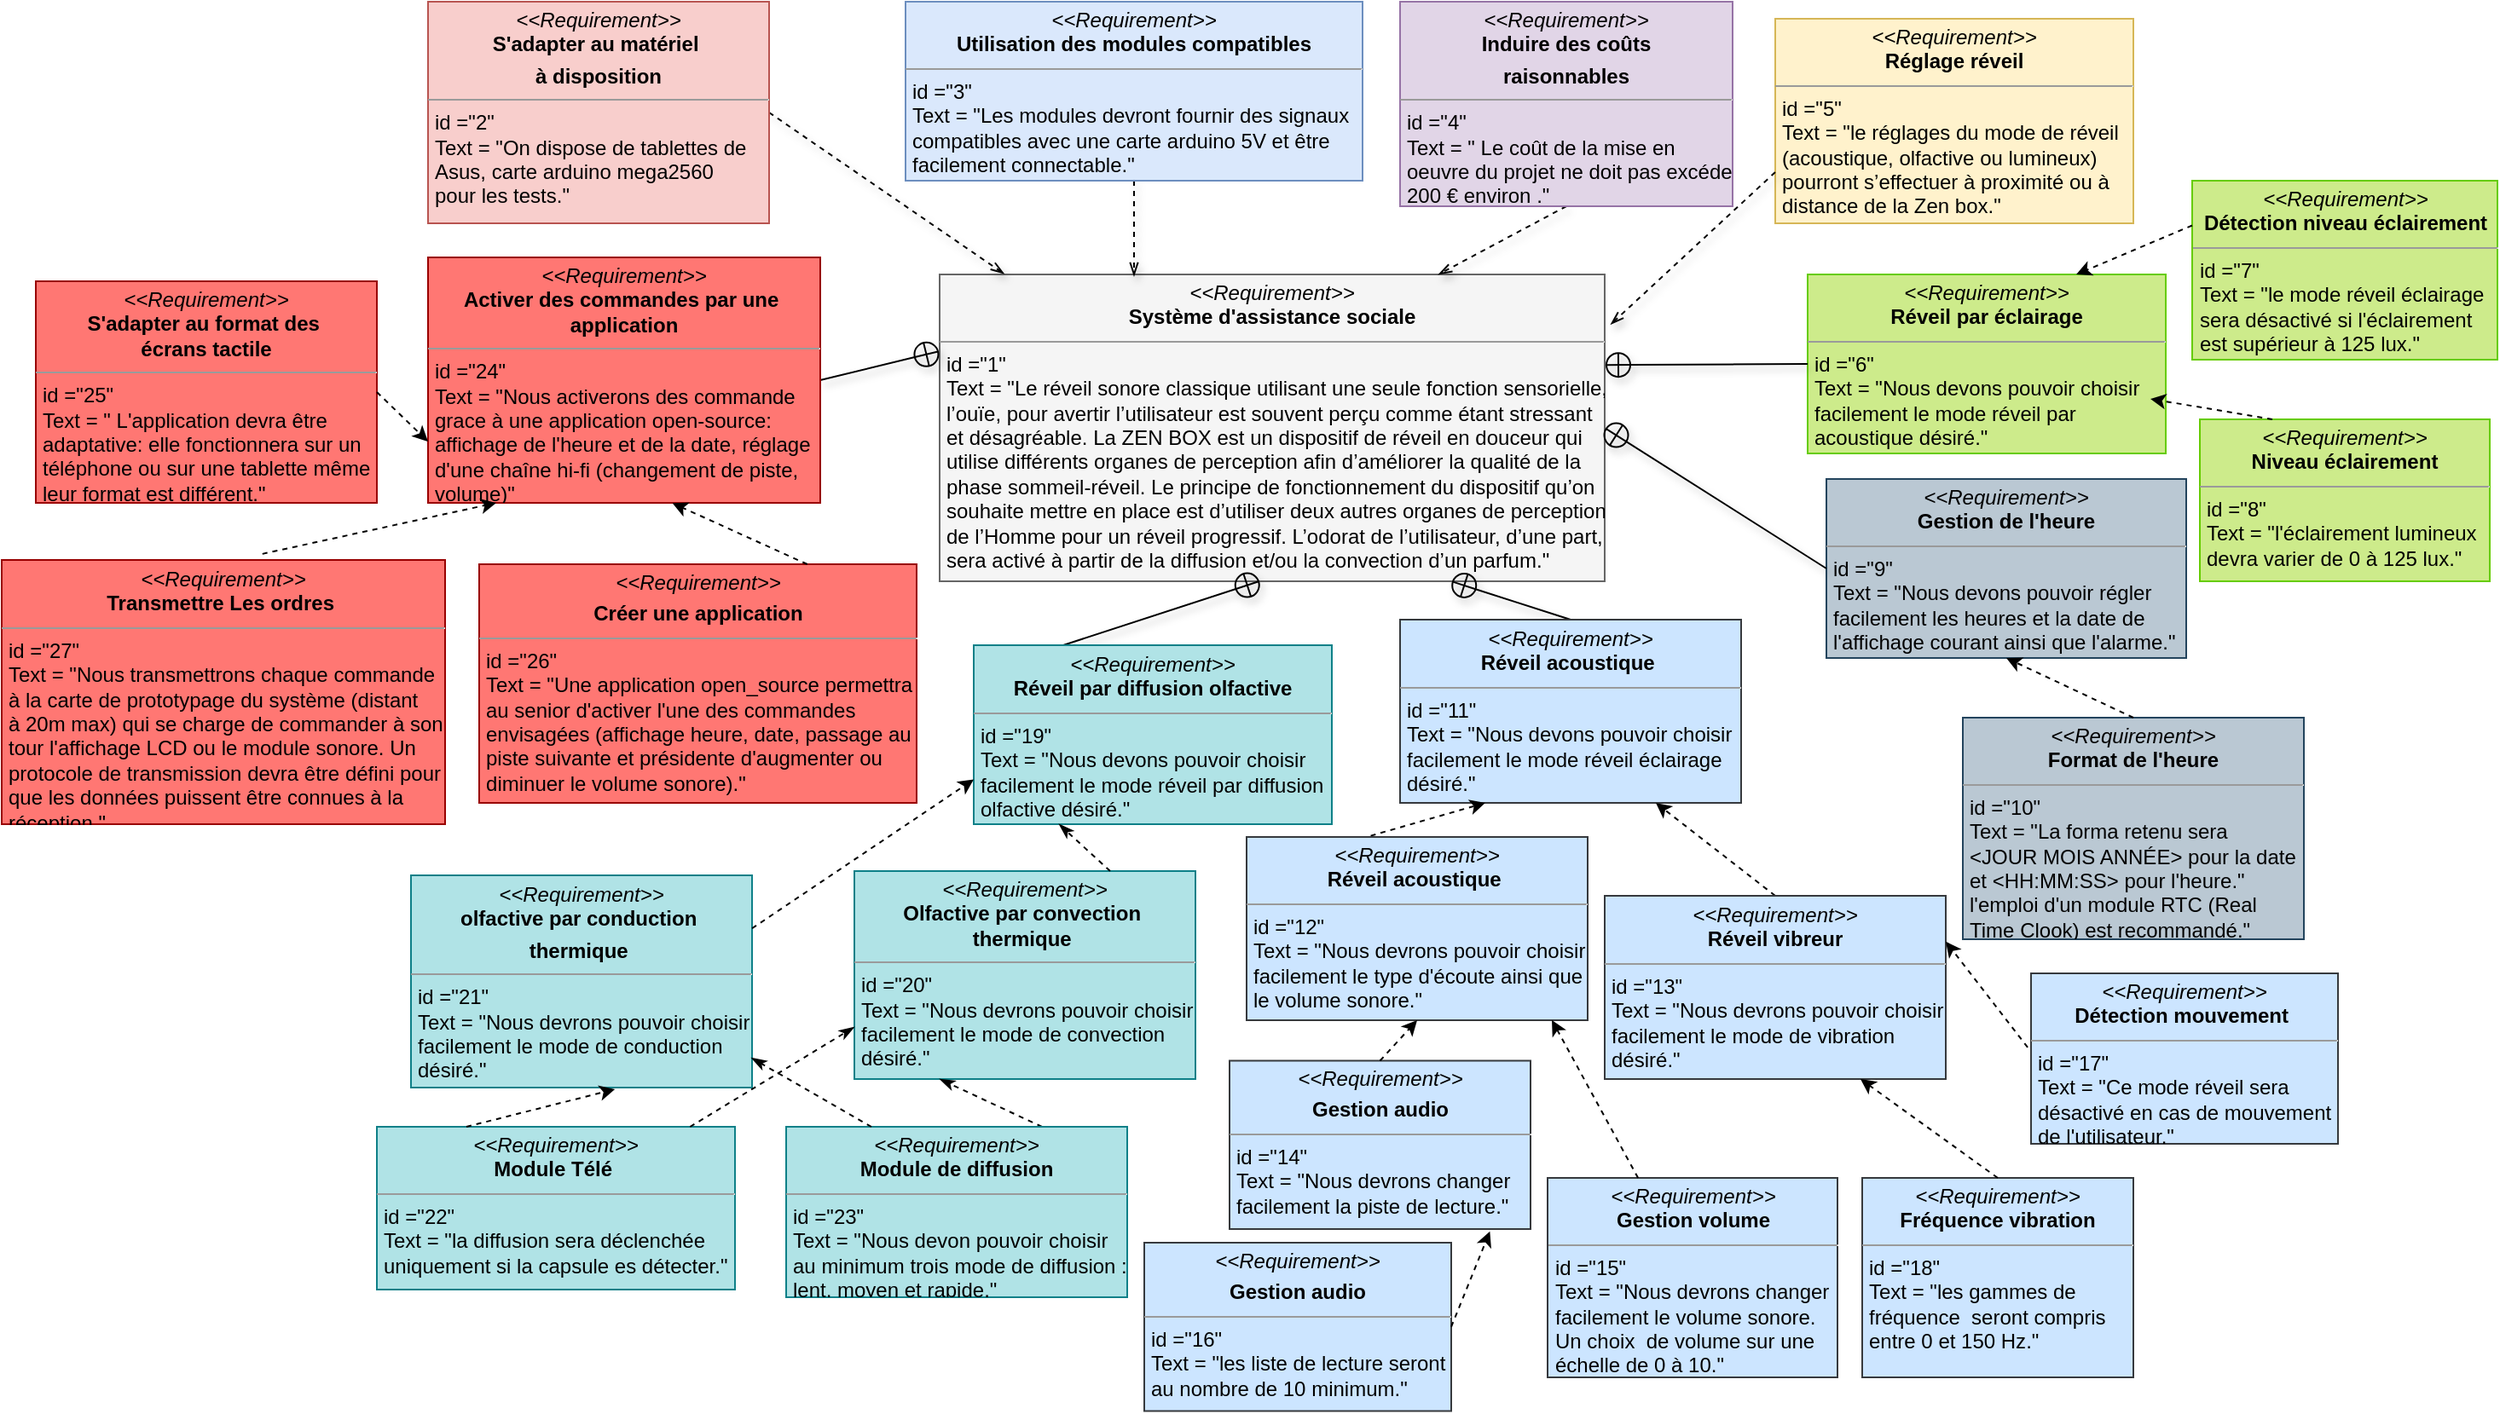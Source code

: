 <mxfile version="12.5.8" type="github">
  <diagram id="AsDnkTUj2KpRAtkIhOe_" name="Page-1">
    <mxGraphModel dx="2207" dy="548" grid="1" gridSize="10" guides="1" tooltips="1" connect="1" arrows="1" fold="1" page="1" pageScale="1" pageWidth="1169" pageHeight="827" math="0" shadow="0">
      <root>
        <mxCell id="0"/>
        <mxCell id="1" parent="0"/>
        <mxCell id="Z3XzsynzwGdf3vpvGVct-1" value="&lt;p style=&quot;margin: 4px 0px 0px ; text-align: center&quot;&gt;&lt;i&gt;&amp;lt;&amp;lt;Requirement&amp;gt;&amp;gt;&lt;/i&gt;&lt;br&gt;&lt;b&gt;Système d&#39;assistance sociale&lt;/b&gt;&lt;/p&gt;&lt;hr size=&quot;1&quot;&gt;&lt;p style=&quot;margin: 0px ; margin-left: 4px&quot;&gt;id =&quot;1&quot;&lt;/p&gt;&lt;p style=&quot;text-align: justify ; margin: 0px 0px 0px 4px&quot;&gt;&lt;font style=&quot;font-size: 12px&quot;&gt;Text = &quot;&lt;span style=&quot;text-align: left&quot;&gt;Le réveil sonore classique utilisant une seule fonction sensorielle,&lt;/span&gt;&lt;/font&gt;&lt;/p&gt;&lt;p style=&quot;text-align: justify ; margin: 0px 0px 0px 4px&quot;&gt;&lt;font style=&quot;font-size: 12px&quot;&gt;&lt;span style=&quot;text-align: left&quot;&gt;l’ouïe, pour avertir l’utilisateur est souvent perçu comme étant stressant&amp;nbsp;&lt;/span&gt;&lt;/font&gt;&lt;/p&gt;&lt;p style=&quot;text-align: justify ; margin: 0px 0px 0px 4px&quot;&gt;&lt;font style=&quot;font-size: 12px&quot;&gt;&lt;span style=&quot;text-align: left&quot;&gt;et désagréable. La ZEN BOX est un dispositif de réveil en douceur qui&amp;nbsp;&lt;/span&gt;&lt;/font&gt;&lt;/p&gt;&lt;p style=&quot;text-align: justify ; margin: 0px 0px 0px 4px&quot;&gt;&lt;font style=&quot;font-size: 12px&quot;&gt;&lt;span style=&quot;text-align: left&quot;&gt;utilise différents organes de perception afin d’améliorer la qualité de la&amp;nbsp;&lt;/span&gt;&lt;/font&gt;&lt;/p&gt;&lt;p style=&quot;text-align: justify ; margin: 0px 0px 0px 4px&quot;&gt;&lt;font style=&quot;font-size: 12px&quot;&gt;&lt;span style=&quot;text-align: left&quot;&gt;phase sommeil-réveil. Le principe de fonctionnement du dispositif qu’on&amp;nbsp;&lt;/span&gt;&lt;/font&gt;&lt;/p&gt;&lt;p style=&quot;text-align: justify ; margin: 0px 0px 0px 4px&quot;&gt;&lt;font style=&quot;font-size: 12px&quot;&gt;&lt;span style=&quot;text-align: left&quot;&gt;souhaite mettre en place est d’utiliser deux autres organes de perception&lt;br&gt;de l’Homme pour un réveil progressif. L’odorat de l’utilisateur, d’une part,&amp;nbsp;&lt;/span&gt;&lt;/font&gt;&lt;/p&gt;&lt;p style=&quot;text-align: justify ; margin: 0px 0px 0px 4px&quot;&gt;&lt;font style=&quot;font-size: 12px&quot;&gt;&lt;span style=&quot;text-align: left&quot;&gt;sera activé à partir de la diffusion et/ou la convection d’un parfum.&quot;&lt;/span&gt;&lt;/font&gt;&lt;/p&gt;" style="verticalAlign=top;align=left;overflow=fill;fontSize=12;fontFamily=Helvetica;html=1;fillColor=#f5f5f5;strokeColor=#666666;" vertex="1" parent="1">
          <mxGeometry x="450" y="160" width="390" height="180" as="geometry"/>
        </mxCell>
        <mxCell id="Z3XzsynzwGdf3vpvGVct-2" style="rounded=0;html=1;exitX=1;exitY=0.5;entryX=0.097;entryY=-0.002;jettySize=auto;orthogonalLoop=1;shadow=1;dashed=1;endArrow=openThin;endFill=0;entryDx=0;entryDy=0;entryPerimeter=0;" edge="1" parent="1" source="Z3XzsynzwGdf3vpvGVct-3" target="Z3XzsynzwGdf3vpvGVct-1">
          <mxGeometry relative="1" as="geometry"/>
        </mxCell>
        <mxCell id="Z3XzsynzwGdf3vpvGVct-3" value="&lt;p style=&quot;margin: 0px ; margin-top: 4px ; text-align: center&quot;&gt;&lt;i&gt;&amp;lt;&amp;lt;Requirement&amp;gt;&amp;gt;&lt;/i&gt;&lt;br&gt;&lt;b&gt;S&#39;adapter au matériel&amp;nbsp;&lt;/b&gt;&lt;/p&gt;&lt;p style=&quot;margin: 0px ; margin-top: 4px ; text-align: center&quot;&gt;&lt;b&gt;à disposition&lt;/b&gt;&lt;/p&gt;&lt;hr size=&quot;1&quot;&gt;&lt;p style=&quot;margin: 0px ; margin-left: 4px&quot;&gt;id =&quot;2&quot;&lt;/p&gt;&lt;p style=&quot;margin: 0px ; margin-left: 4px&quot;&gt;Text = &quot;On dispose de tablettes de&amp;nbsp;&lt;/p&gt;&lt;p style=&quot;margin: 0px ; margin-left: 4px&quot;&gt;Asus, carte&amp;nbsp;&lt;span&gt;arduino mega2560&lt;/span&gt;&lt;/p&gt;&lt;p style=&quot;margin: 0px ; margin-left: 4px&quot;&gt;&lt;span&gt;pour les&amp;nbsp;&lt;/span&gt;&lt;span&gt;tests.&quot;&lt;/span&gt;&lt;/p&gt;" style="verticalAlign=top;align=left;overflow=fill;fontSize=12;fontFamily=Helvetica;html=1;fillColor=#f8cecc;strokeColor=#b85450;" vertex="1" parent="1">
          <mxGeometry x="150" width="200" height="130" as="geometry"/>
        </mxCell>
        <mxCell id="Z3XzsynzwGdf3vpvGVct-4" style="rounded=0;html=1;entryX=0.75;entryY=0;shadow=1;dashed=1;endArrow=openThin;endFill=0;jettySize=auto;orthogonalLoop=1;exitX=0.5;exitY=1;exitDx=0;exitDy=0;entryDx=0;entryDy=0;" edge="1" parent="1" source="Z3XzsynzwGdf3vpvGVct-5" target="Z3XzsynzwGdf3vpvGVct-1">
          <mxGeometry relative="1" as="geometry">
            <mxPoint x="870" y="164" as="sourcePoint"/>
          </mxGeometry>
        </mxCell>
        <mxCell id="Z3XzsynzwGdf3vpvGVct-5" value="&lt;p style=&quot;margin: 0px ; margin-top: 4px ; text-align: center&quot;&gt;&lt;i&gt;&amp;lt;&amp;lt;Requirement&amp;gt;&amp;gt;&lt;/i&gt;&lt;br&gt;&lt;b&gt;Induire des coûts&lt;/b&gt;&lt;/p&gt;&lt;p style=&quot;margin: 0px ; margin-top: 4px ; text-align: center&quot;&gt;&lt;b&gt;raisonnables&lt;/b&gt;&lt;/p&gt;&lt;hr size=&quot;1&quot;&gt;&lt;p style=&quot;margin: 0px ; margin-left: 4px&quot;&gt;id =&quot;4&quot;&lt;/p&gt;&lt;p style=&quot;margin: 0px ; margin-left: 4px&quot;&gt;Text = &quot; Le coût de la mise en&amp;nbsp;&lt;/p&gt;&lt;p style=&quot;margin: 0px ; margin-left: 4px&quot;&gt;&lt;span&gt;oeuvre&amp;nbsp;&lt;/span&gt;&lt;span&gt;du projet ne doit pas&amp;nbsp;&lt;/span&gt;&lt;span&gt;excéder&amp;nbsp;&lt;/span&gt;&lt;/p&gt;&lt;p style=&quot;margin: 0px ; margin-left: 4px&quot;&gt;&lt;span&gt;200 €&amp;nbsp;&lt;/span&gt;&lt;span&gt;environ .&lt;/span&gt;&lt;span&gt;&quot;&lt;/span&gt;&lt;/p&gt;" style="verticalAlign=top;align=left;overflow=fill;fontSize=12;fontFamily=Helvetica;html=1;fillColor=#e1d5e7;strokeColor=#9673a6;" vertex="1" parent="1">
          <mxGeometry x="720" width="195" height="120" as="geometry"/>
        </mxCell>
        <mxCell id="Z3XzsynzwGdf3vpvGVct-6" style="rounded=0;html=1;exitX=0.25;exitY=0;entryX=0.482;entryY=0.999;shadow=1;endArrow=circlePlus;endFill=0;jettySize=auto;orthogonalLoop=1;entryPerimeter=0;entryDx=0;entryDy=0;exitDx=0;exitDy=0;" edge="1" parent="1" source="Z3XzsynzwGdf3vpvGVct-7" target="Z3XzsynzwGdf3vpvGVct-1">
          <mxGeometry relative="1" as="geometry">
            <mxPoint x="482" y="257" as="targetPoint"/>
            <mxPoint x="340" y="257" as="sourcePoint"/>
          </mxGeometry>
        </mxCell>
        <mxCell id="Z3XzsynzwGdf3vpvGVct-7" value="&lt;p style=&quot;margin: 0px ; margin-top: 4px ; text-align: center&quot;&gt;&lt;i&gt;&amp;lt;&amp;lt;Requirement&amp;gt;&amp;gt;&lt;/i&gt;&lt;br&gt;&lt;b&gt;Réveil par diffusion olfactive&lt;/b&gt;&lt;/p&gt;&lt;hr size=&quot;1&quot;&gt;&lt;p style=&quot;margin: 0px ; margin-left: 4px&quot;&gt;id =&quot;19&quot;&lt;/p&gt;&lt;p style=&quot;margin: 0px ; margin-left: 4px&quot;&gt;Text = &quot;Nous devons pouvoir choisir&amp;nbsp;&lt;/p&gt;&lt;p style=&quot;margin: 0px ; margin-left: 4px&quot;&gt;facilement le mode réveil par diffusion&amp;nbsp;&lt;/p&gt;&lt;p style=&quot;margin: 0px ; margin-left: 4px&quot;&gt;olfactive désiré.&quot;&lt;/p&gt;" style="verticalAlign=top;align=left;overflow=fill;fontSize=12;fontFamily=Helvetica;html=1;fillColor=#b0e3e6;strokeColor=#0e8088;" vertex="1" parent="1">
          <mxGeometry x="470" y="377.5" width="210" height="105" as="geometry"/>
        </mxCell>
        <mxCell id="Z3XzsynzwGdf3vpvGVct-9" value="&lt;p style=&quot;margin: 0px ; margin-top: 4px ; text-align: center&quot;&gt;&lt;i&gt;&amp;lt;&amp;lt;Requirement&amp;gt;&amp;gt;&lt;/i&gt;&lt;br&gt;&lt;/p&gt;&lt;b&gt;&lt;div style=&quot;text-align: center&quot;&gt;&lt;b&gt;Olfactive par convection&amp;nbsp;&lt;/b&gt;&lt;/div&gt;&lt;div style=&quot;text-align: center&quot;&gt;&lt;b&gt;thermique&amp;nbsp;&lt;/b&gt;&lt;/div&gt;&lt;/b&gt;&lt;hr size=&quot;1&quot; style=&quot;text-align: center&quot;&gt;&lt;p style=&quot;margin: 0px 0px 0px 4px&quot;&gt;id =&quot;20&quot;&lt;/p&gt;&lt;p style=&quot;margin: 0px 0px 0px 4px&quot;&gt;Text =&amp;nbsp;&quot;Nous devrons pouvoir choisir&amp;nbsp;&lt;/p&gt;&lt;p style=&quot;margin: 0px 0px 0px 4px&quot;&gt;facilement le mode de convection&lt;/p&gt;&lt;p style=&quot;margin: 0px 0px 0px 4px&quot;&gt;désiré.&quot;&lt;/p&gt;" style="verticalAlign=top;align=left;overflow=fill;fontSize=12;fontFamily=Helvetica;html=1;fillColor=#b0e3e6;strokeColor=#0e8088;" vertex="1" parent="1">
          <mxGeometry x="400" y="510" width="200" height="122" as="geometry"/>
        </mxCell>
        <mxCell id="Z3XzsynzwGdf3vpvGVct-10" style="edgeStyle=elbowEdgeStyle;rounded=0;html=1;shadow=1;dashed=1;endArrow=openThin;endFill=0;jettySize=auto;orthogonalLoop=1;exitX=0.5;exitY=1;exitDx=0;exitDy=0;" edge="1" parent="1" source="Z3XzsynzwGdf3vpvGVct-11">
          <mxGeometry relative="1" as="geometry">
            <mxPoint x="630" y="111" as="sourcePoint"/>
            <mxPoint x="564" y="161" as="targetPoint"/>
            <Array as="points">
              <mxPoint x="564" y="130"/>
              <mxPoint x="760" y="121"/>
            </Array>
          </mxGeometry>
        </mxCell>
        <mxCell id="Z3XzsynzwGdf3vpvGVct-11" value="&lt;p style=&quot;margin: 0px ; margin-top: 4px ; text-align: center&quot;&gt;&lt;i&gt;&amp;lt;&amp;lt;Requirement&amp;gt;&amp;gt;&lt;/i&gt;&lt;br&gt;&lt;b&gt;Utilisation des modules&amp;nbsp;&lt;/b&gt;&lt;b&gt;compatibles&lt;/b&gt;&lt;/p&gt;&lt;hr size=&quot;1&quot;&gt;&lt;p style=&quot;margin: 0px ; margin-left: 4px&quot;&gt;id =&quot;3&quot;&lt;/p&gt;&lt;p style=&quot;margin: 0px ; margin-left: 4px&quot;&gt;Text = &quot;Les modules devront&amp;nbsp;&lt;span&gt;fournir des signaux&lt;/span&gt;&lt;/p&gt;&lt;p style=&quot;margin: 0px ; margin-left: 4px&quot;&gt;&lt;span&gt;compatibles&amp;nbsp;&lt;/span&gt;&lt;span&gt;avec une carte arduino 5V et&amp;nbsp;&lt;/span&gt;&lt;span&gt;être&amp;nbsp;&lt;/span&gt;&lt;/p&gt;&lt;p style=&quot;margin: 0px ; margin-left: 4px&quot;&gt;&lt;span&gt;facilement connectable.&lt;/span&gt;&lt;span&gt;&quot;&lt;/span&gt;&lt;/p&gt;" style="verticalAlign=top;align=left;overflow=fill;fontSize=12;fontFamily=Helvetica;html=1;fillColor=#dae8fc;strokeColor=#6c8ebf;" vertex="1" parent="1">
          <mxGeometry x="430" width="268" height="105" as="geometry"/>
        </mxCell>
        <mxCell id="Z3XzsynzwGdf3vpvGVct-12" style="edgeStyle=none;rounded=0;html=1;exitX=1;exitY=0.5;entryX=0;entryY=0.25;shadow=1;endArrow=circlePlus;endFill=0;jettySize=auto;orthogonalLoop=1;exitDx=0;exitDy=0;entryDx=0;entryDy=0;" edge="1" parent="1" source="Z3XzsynzwGdf3vpvGVct-17" target="Z3XzsynzwGdf3vpvGVct-1">
          <mxGeometry relative="1" as="geometry">
            <mxPoint x="640" y="420" as="sourcePoint"/>
          </mxGeometry>
        </mxCell>
        <mxCell id="Z3XzsynzwGdf3vpvGVct-13" style="edgeStyle=none;rounded=0;html=1;exitX=0.5;exitY=0;shadow=1;endArrow=circlePlus;endFill=0;jettySize=auto;orthogonalLoop=1;exitDx=0;exitDy=0;entryX=1;entryY=0.5;entryDx=0;entryDy=0;" edge="1" parent="1" source="Z3XzsynzwGdf3vpvGVct-21">
          <mxGeometry relative="1" as="geometry">
            <Array as="points"/>
            <mxPoint x="845" y="490" as="sourcePoint"/>
            <mxPoint x="750" y="340" as="targetPoint"/>
          </mxGeometry>
        </mxCell>
        <mxCell id="Z3XzsynzwGdf3vpvGVct-14" style="edgeStyle=none;rounded=0;html=1;exitX=0.25;exitY=1;shadow=1;dashed=1;endArrow=blockThin;endFill=1;jettySize=auto;orthogonalLoop=1;" edge="1" parent="1" source="Z3XzsynzwGdf3vpvGVct-5" target="Z3XzsynzwGdf3vpvGVct-5">
          <mxGeometry relative="1" as="geometry"/>
        </mxCell>
        <mxCell id="Z3XzsynzwGdf3vpvGVct-16" value="&lt;p style=&quot;margin: 0px ; margin-top: 4px ; text-align: center&quot;&gt;&lt;i&gt;&amp;lt;&amp;lt;Requirement&amp;gt;&amp;gt;&lt;/i&gt;&lt;/p&gt;&lt;p style=&quot;margin: 0px ; margin-top: 4px ; text-align: center&quot;&gt;&lt;b&gt;Créer une application&lt;/b&gt;&lt;/p&gt;&lt;hr size=&quot;1&quot;&gt;&lt;p style=&quot;margin: 0px ; margin-left: 4px&quot;&gt;id =&quot;26&quot;&lt;/p&gt;&lt;p style=&quot;margin: 0px ; margin-left: 4px&quot;&gt;Text = &quot;&lt;span&gt;Une application open_source&amp;nbsp;&lt;/span&gt;&lt;span&gt;permettra&amp;nbsp;&lt;/span&gt;&lt;/p&gt;&lt;p style=&quot;margin: 0px ; margin-left: 4px&quot;&gt;&lt;span&gt;au senior&amp;nbsp;d&#39;activer l&#39;une des&amp;nbsp;&lt;/span&gt;&lt;span&gt;commandes&lt;/span&gt;&lt;/p&gt;&lt;p style=&quot;margin: 0px ; margin-left: 4px&quot;&gt;&lt;span&gt;envisagées&amp;nbsp;&lt;/span&gt;&lt;span&gt;(affichage heure, date, passage au&amp;nbsp;&lt;/span&gt;&lt;/p&gt;&lt;p style=&quot;margin: 0px ; margin-left: 4px&quot;&gt;&lt;span&gt;piste suivante et présidente&amp;nbsp;d&#39;au&lt;/span&gt;&lt;span&gt;gmenter&amp;nbsp;&lt;/span&gt;&lt;span&gt;ou&amp;nbsp;&lt;/span&gt;&lt;/p&gt;&lt;p style=&quot;margin: 0px ; margin-left: 4px&quot;&gt;&lt;span&gt;d&lt;/span&gt;&lt;span&gt;iminuer&amp;nbsp;&lt;/span&gt;&lt;span&gt;le volume sonore).&quot;&lt;/span&gt;&lt;/p&gt;" style="verticalAlign=top;align=left;overflow=fill;fontSize=12;fontFamily=Helvetica;html=1;fillColor=#FF7773;strokeColor=#990000;" vertex="1" parent="1">
          <mxGeometry x="180" y="330" width="256.5" height="140" as="geometry"/>
        </mxCell>
        <mxCell id="Z3XzsynzwGdf3vpvGVct-17" value="&lt;p style=&quot;margin: 0px ; margin-top: 4px ; text-align: center&quot;&gt;&lt;i&gt;&amp;lt;&amp;lt;Requirement&amp;gt;&amp;gt;&lt;/i&gt;&lt;br&gt;&lt;/p&gt;&lt;b&gt;&lt;div style=&quot;text-align: center&quot;&gt;&lt;b&gt;Activer des commandes par une&amp;nbsp;&lt;/b&gt;&lt;/div&gt;&lt;div style=&quot;text-align: center&quot;&gt;&lt;b&gt;application&lt;/b&gt;&lt;/div&gt;&lt;/b&gt;&lt;hr size=&quot;1&quot; style=&quot;text-align: center&quot;&gt;&lt;p style=&quot;margin: 0px ; margin-left: 4px&quot;&gt;id =&quot;24&quot;&lt;/p&gt;&lt;p style=&quot;margin: 0px ; margin-left: 4px&quot;&gt;&lt;span&gt;Text = &quot;Nous activerons des commande&lt;/span&gt;&lt;/p&gt;&lt;p style=&quot;margin: 0px ; margin-left: 4px&quot;&gt;&lt;span&gt;grace à une application open-source:&lt;/span&gt;&lt;/p&gt;&lt;p style=&quot;margin: 0px ; margin-left: 4px&quot;&gt;&lt;span&gt;affichage de l&#39;heure et de la date, réglage&lt;/span&gt;&lt;/p&gt;&lt;p style=&quot;margin: 0px ; margin-left: 4px&quot;&gt;&lt;span&gt;d&#39;une chaîne&amp;nbsp;hi-fi (changement de piste,&amp;nbsp;&lt;/span&gt;&lt;/p&gt;&lt;p style=&quot;margin: 0px ; margin-left: 4px&quot;&gt;&lt;span&gt;volume)&quot;&lt;/span&gt;&lt;/p&gt;" style="verticalAlign=top;align=left;overflow=fill;fontSize=12;fontFamily=Helvetica;html=1;fillColor=#FF7773;strokeColor=#990000;" vertex="1" parent="1">
          <mxGeometry x="150" y="150" width="230" height="144" as="geometry"/>
        </mxCell>
        <mxCell id="Z3XzsynzwGdf3vpvGVct-18" style="edgeStyle=none;rounded=0;html=1;dashed=1;jettySize=auto;orthogonalLoop=1;exitX=0.75;exitY=0;exitDx=0;exitDy=0;entryX=0.623;entryY=1.001;entryDx=0;entryDy=0;entryPerimeter=0;" edge="1" parent="1" source="Z3XzsynzwGdf3vpvGVct-16" target="Z3XzsynzwGdf3vpvGVct-17">
          <mxGeometry relative="1" as="geometry">
            <mxPoint x="350" y="519" as="targetPoint"/>
            <Array as="points"/>
            <mxPoint x="640" y="600" as="sourcePoint"/>
          </mxGeometry>
        </mxCell>
        <mxCell id="Z3XzsynzwGdf3vpvGVct-19" value="&lt;p style=&quot;margin: 0px ; margin-top: 4px ; text-align: center&quot;&gt;&lt;i&gt;&amp;lt;&amp;lt;Requirement&amp;gt;&amp;gt;&lt;/i&gt;&lt;/p&gt;&lt;div style=&quot;text-align: center&quot;&gt;&lt;b&gt;S&#39;adapter au format des&amp;nbsp;&lt;/b&gt;&lt;/div&gt;&lt;div style=&quot;text-align: center&quot;&gt;&lt;span&gt;&lt;b&gt;écrans&amp;nbsp;&lt;/b&gt;&lt;/span&gt;&lt;b&gt;tactile&lt;/b&gt;&lt;/div&gt;&lt;hr size=&quot;1&quot;&gt;&lt;p style=&quot;margin: 0px ; margin-left: 4px&quot;&gt;id =&quot;25&quot;&lt;/p&gt;&lt;p style=&quot;margin: 0px ; margin-left: 4px&quot;&gt;Text = &quot; L&#39;application devra être&amp;nbsp;&lt;/p&gt;&lt;p style=&quot;margin: 0px ; margin-left: 4px&quot;&gt;&lt;span&gt;adaptative: elle fonctionnera sur un&lt;/span&gt;&lt;/p&gt;&lt;p style=&quot;margin: 0px ; margin-left: 4px&quot;&gt;&lt;span&gt;téléphone ou sur une tablette même&amp;nbsp;&lt;/span&gt;&lt;/p&gt;&lt;p style=&quot;margin: 0px ; margin-left: 4px&quot;&gt;&lt;span&gt;leur format est différent.&quot;&lt;/span&gt;&lt;/p&gt;" style="verticalAlign=top;align=left;overflow=fill;fontSize=12;fontFamily=Helvetica;html=1;fillColor=#FF7773;strokeColor=#990000;" vertex="1" parent="1">
          <mxGeometry x="-80" y="164" width="200" height="130" as="geometry"/>
        </mxCell>
        <mxCell id="Z3XzsynzwGdf3vpvGVct-21" value="&lt;p style=&quot;margin: 0px ; margin-top: 4px ; text-align: center&quot;&gt;&lt;i&gt;&amp;lt;&amp;lt;Requirement&amp;gt;&amp;gt;&lt;/i&gt;&lt;br&gt;&lt;b&gt;Réveil acoustique&amp;nbsp;&lt;/b&gt;&lt;/p&gt;&lt;hr size=&quot;1&quot;&gt;&lt;p style=&quot;margin: 0px ; margin-left: 4px&quot;&gt;id =&quot;11&quot;&lt;/p&gt;&lt;p style=&quot;margin: 0px ; margin-left: 4px&quot;&gt;Text = &quot;&lt;span&gt;Nous devons pouvoir choisir&amp;nbsp;&lt;/span&gt;&lt;/p&gt;&lt;p style=&quot;margin: 0px 0px 0px 4px&quot;&gt;facilement le mode réveil éclairage&amp;nbsp;&lt;/p&gt;&lt;p style=&quot;margin: 0px 0px 0px 4px&quot;&gt;&lt;span&gt;désiré.&quot;&lt;/span&gt;&lt;/p&gt;" style="verticalAlign=top;align=left;overflow=fill;fontSize=12;fontFamily=Helvetica;html=1;fillColor=#cce5ff;strokeColor=#36393d;" vertex="1" parent="1">
          <mxGeometry x="720" y="362.5" width="200" height="107.5" as="geometry"/>
        </mxCell>
        <mxCell id="Z3XzsynzwGdf3vpvGVct-22" style="edgeStyle=none;rounded=0;html=1;exitX=0.5;exitY=0;exitDx=0;exitDy=0;dashed=1;jettySize=auto;orthogonalLoop=1;entryX=0.75;entryY=1;entryDx=0;entryDy=0;" edge="1" parent="1" source="Z3XzsynzwGdf3vpvGVct-41" target="Z3XzsynzwGdf3vpvGVct-21">
          <mxGeometry relative="1" as="geometry">
            <Array as="points"/>
            <mxPoint x="859.5" y="543.38" as="sourcePoint"/>
            <mxPoint x="900" y="460" as="targetPoint"/>
          </mxGeometry>
        </mxCell>
        <mxCell id="Z3XzsynzwGdf3vpvGVct-24" style="edgeStyle=none;rounded=0;html=1;exitX=0.75;exitY=0;exitDx=0;exitDy=0;entryX=0.25;entryY=1;entryDx=0;entryDy=0;endArrow=classicThin;endFill=1;jettySize=auto;orthogonalLoop=1;dashed=1;" edge="1" parent="1" source="Z3XzsynzwGdf3vpvGVct-60" target="Z3XzsynzwGdf3vpvGVct-9">
          <mxGeometry relative="1" as="geometry">
            <mxPoint x="825" y="514" as="sourcePoint"/>
          </mxGeometry>
        </mxCell>
        <mxCell id="Z3XzsynzwGdf3vpvGVct-26" value="&lt;p style=&quot;margin: 0px ; margin-top: 4px ; text-align: center&quot;&gt;&lt;i&gt;&amp;lt;&amp;lt;Requirement&amp;gt;&amp;gt;&lt;/i&gt;&lt;br&gt;&lt;b&gt;Transmettre Les ordres&amp;nbsp;&lt;/b&gt;&lt;/p&gt;&lt;hr size=&quot;1&quot;&gt;&lt;p style=&quot;margin: 0px ; margin-left: 4px&quot;&gt;id =&quot;27&quot;&lt;/p&gt;&lt;p style=&quot;margin: 0px ; margin-left: 4px&quot;&gt;Text = &quot;Nous transmettrons chaque commande&lt;/p&gt;&lt;p style=&quot;margin: 0px ; margin-left: 4px&quot;&gt;à&amp;nbsp;&lt;span&gt;la carte&amp;nbsp;&lt;/span&gt;&lt;span&gt;de prototypage du système&amp;nbsp;(distant&amp;nbsp;&lt;/span&gt;&lt;/p&gt;&lt;p style=&quot;margin: 0px ; margin-left: 4px&quot;&gt;&lt;span&gt;à 20m max&lt;/span&gt;&lt;span&gt;) qui se&amp;nbsp;&lt;/span&gt;&lt;span&gt;charge de commander à&amp;nbsp;&lt;/span&gt;&lt;span&gt;son&lt;/span&gt;&lt;/p&gt;&lt;p style=&quot;margin: 0px ; margin-left: 4px&quot;&gt;&lt;span&gt;tour&amp;nbsp;&lt;/span&gt;&lt;span&gt;l&#39;affichage LCD ou le&amp;nbsp;&lt;/span&gt;&lt;span&gt;module sonore.&amp;nbsp;&lt;/span&gt;&lt;span&gt;Un&amp;nbsp;&lt;/span&gt;&lt;/p&gt;&lt;p style=&quot;margin: 0px ; margin-left: 4px&quot;&gt;&lt;span&gt;protocole de transmission devra être&amp;nbsp;&lt;/span&gt;&lt;span&gt;défini&amp;nbsp;&lt;/span&gt;&lt;span&gt;pour&amp;nbsp;&lt;/span&gt;&lt;/p&gt;&lt;p style=&quot;margin: 0px ; margin-left: 4px&quot;&gt;&lt;span&gt;que les données puissent être connues à la&amp;nbsp;&lt;/span&gt;&lt;/p&gt;&lt;p style=&quot;margin: 0px ; margin-left: 4px&quot;&gt;réception.&quot;&lt;/p&gt;" style="verticalAlign=top;align=left;overflow=fill;fontSize=12;fontFamily=Helvetica;html=1;fillColor=#FF7773;strokeColor=#990000;" vertex="1" parent="1">
          <mxGeometry x="-100" y="327.5" width="260" height="155" as="geometry"/>
        </mxCell>
        <mxCell id="Z3XzsynzwGdf3vpvGVct-29" value="&lt;p style=&quot;margin: 0px ; margin-top: 4px ; text-align: center&quot;&gt;&lt;i&gt;&amp;lt;&amp;lt;Requirement&amp;gt;&amp;gt;&lt;/i&gt;&lt;br&gt;&lt;b&gt;olfactive par conduction&amp;nbsp;&lt;/b&gt;&lt;/p&gt;&lt;p style=&quot;margin: 0px ; margin-top: 4px ; text-align: center&quot;&gt;&lt;b&gt;thermique&amp;nbsp;&lt;/b&gt;&lt;/p&gt;&lt;hr size=&quot;1&quot;&gt;&lt;p style=&quot;margin: 0px ; margin-left: 4px&quot;&gt;id =&quot;21&quot;&lt;/p&gt;&lt;p style=&quot;margin: 0px ; margin-left: 4px&quot;&gt;Text = &lt;span&gt;&quot;Nous devrons pouvoir choisir&amp;nbsp;&lt;/span&gt;&lt;/p&gt;&lt;p style=&quot;margin: 0px 0px 0px 4px&quot;&gt;facilement le mode de conduction&lt;/p&gt;&lt;p style=&quot;margin: 0px 0px 0px 4px&quot;&gt;désiré.&quot;&lt;/p&gt;" style="verticalAlign=top;align=left;overflow=fill;fontSize=12;fontFamily=Helvetica;html=1;fillColor=#b0e3e6;strokeColor=#0e8088;" vertex="1" parent="1">
          <mxGeometry x="140" y="512.5" width="200" height="124.5" as="geometry"/>
        </mxCell>
        <mxCell id="Z3XzsynzwGdf3vpvGVct-30" value="&lt;p style=&quot;margin: 0px ; margin-top: 4px ; text-align: center&quot;&gt;&lt;i&gt;&amp;lt;&amp;lt;Requirement&amp;gt;&amp;gt;&lt;/i&gt;&lt;br&gt;&lt;b&gt;Module Télé&amp;nbsp;&lt;/b&gt;&lt;/p&gt;&lt;hr size=&quot;1&quot;&gt;&lt;p style=&quot;margin: 0px ; margin-left: 4px&quot;&gt;id =&quot;22&quot;&lt;/p&gt;&lt;p style=&quot;margin: 0px ; margin-left: 4px&quot;&gt;Text = &quot;la diffusion sera déclenchée&amp;nbsp;&lt;/p&gt;&lt;p style=&quot;margin: 0px ; margin-left: 4px&quot;&gt;&lt;span&gt;uniquement si la capsule es détecter.&quot;&lt;/span&gt;&lt;/p&gt;" style="verticalAlign=top;align=left;overflow=fill;fontSize=12;fontFamily=Helvetica;html=1;fillColor=#b0e3e6;strokeColor=#0e8088;" vertex="1" parent="1">
          <mxGeometry x="120" y="660" width="210" height="95.5" as="geometry"/>
        </mxCell>
        <mxCell id="Z3XzsynzwGdf3vpvGVct-32" style="edgeStyle=none;rounded=0;html=1;exitX=0.335;exitY=0.009;exitDx=0;exitDy=0;dashed=1;jettySize=auto;orthogonalLoop=1;entryX=0.25;entryY=1;entryDx=0;entryDy=0;exitPerimeter=0;" edge="1" parent="1" source="Z3XzsynzwGdf3vpvGVct-39" target="Z3XzsynzwGdf3vpvGVct-21">
          <mxGeometry relative="1" as="geometry">
            <mxPoint x="929.16" y="433.21" as="sourcePoint"/>
            <mxPoint x="840" y="470" as="targetPoint"/>
          </mxGeometry>
        </mxCell>
        <mxCell id="Z3XzsynzwGdf3vpvGVct-33" style="edgeStyle=none;rounded=0;html=1;exitX=0.25;exitY=0;exitDx=0;exitDy=0;entryX=0.598;entryY=1.008;entryDx=0;entryDy=0;dashed=1;jettySize=auto;orthogonalLoop=1;entryPerimeter=0;" edge="1" parent="1" target="Z3XzsynzwGdf3vpvGVct-29" source="Z3XzsynzwGdf3vpvGVct-30">
          <mxGeometry relative="1" as="geometry">
            <mxPoint x="455" y="698.75" as="sourcePoint"/>
            <mxPoint x="470" y="646.75" as="targetPoint"/>
          </mxGeometry>
        </mxCell>
        <mxCell id="Z3XzsynzwGdf3vpvGVct-34" style="edgeStyle=none;rounded=0;html=1;exitX=1;exitY=0.25;exitDx=0;exitDy=0;entryX=0;entryY=0.75;entryDx=0;entryDy=0;dashed=1;jettySize=auto;orthogonalLoop=1;" edge="1" parent="1" target="Z3XzsynzwGdf3vpvGVct-7" source="Z3XzsynzwGdf3vpvGVct-29">
          <mxGeometry relative="1" as="geometry">
            <mxPoint x="429.16" y="516.5" as="sourcePoint"/>
            <mxPoint x="390.005" y="423.293" as="targetPoint"/>
          </mxGeometry>
        </mxCell>
        <mxCell id="Z3XzsynzwGdf3vpvGVct-35" style="edgeStyle=none;rounded=0;html=1;dashed=1;jettySize=auto;orthogonalLoop=1;entryX=0;entryY=0.75;entryDx=0;entryDy=0;" edge="1" parent="1" target="Z3XzsynzwGdf3vpvGVct-17">
          <mxGeometry relative="1" as="geometry">
            <mxPoint x="600" y="449.0" as="targetPoint"/>
            <Array as="points"/>
            <mxPoint x="120" y="229" as="sourcePoint"/>
          </mxGeometry>
        </mxCell>
        <mxCell id="Z3XzsynzwGdf3vpvGVct-36" style="edgeStyle=none;rounded=0;html=1;exitX=0.588;exitY=-0.023;exitDx=0;exitDy=0;dashed=1;jettySize=auto;orthogonalLoop=1;entryX=0.174;entryY=1;entryDx=0;entryDy=0;exitPerimeter=0;entryPerimeter=0;" edge="1" parent="1" source="Z3XzsynzwGdf3vpvGVct-26" target="Z3XzsynzwGdf3vpvGVct-17">
          <mxGeometry relative="1" as="geometry">
            <mxPoint x="660" y="550" as="targetPoint"/>
            <Array as="points"/>
            <mxPoint x="778.955" y="644.0" as="sourcePoint"/>
          </mxGeometry>
        </mxCell>
        <mxCell id="Z3XzsynzwGdf3vpvGVct-37" value="&lt;p style=&quot;margin: 0px ; margin-top: 4px ; text-align: center&quot;&gt;&lt;i&gt;&amp;lt;&amp;lt;Requirement&amp;gt;&amp;gt;&lt;/i&gt;&lt;br&gt;&lt;b&gt;Réveil&amp;nbsp;&lt;/b&gt;&lt;b&gt;par éclairage&lt;/b&gt;&lt;/p&gt;&lt;hr size=&quot;1&quot;&gt;&lt;p style=&quot;margin: 0px ; margin-left: 4px&quot;&gt;id =&quot;6&quot;&lt;/p&gt;&lt;p style=&quot;margin: 0px ; margin-left: 4px&quot;&gt;Text = &quot;Nous devons pouvoir choisir&amp;nbsp;&lt;/p&gt;&lt;p style=&quot;margin: 0px ; margin-left: 4px&quot;&gt;facilement le mode réveil par&amp;nbsp;&lt;/p&gt;&lt;p style=&quot;margin: 0px ; margin-left: 4px&quot;&gt;acoustique&amp;nbsp;&lt;span&gt;désiré.&quot;&lt;/span&gt;&lt;/p&gt;" style="verticalAlign=top;align=left;overflow=fill;fontSize=12;fontFamily=Helvetica;html=1;fillColor=#cdeb8b;strokeColor=#66CC00;" vertex="1" parent="1">
          <mxGeometry x="959" y="160" width="210" height="105" as="geometry"/>
        </mxCell>
        <mxCell id="Z3XzsynzwGdf3vpvGVct-39" value="&lt;p style=&quot;margin: 0px ; margin-top: 4px ; text-align: center&quot;&gt;&lt;i&gt;&amp;lt;&amp;lt;Requirement&amp;gt;&amp;gt;&lt;/i&gt;&lt;br&gt;&lt;b&gt;Réveil acoustique&amp;nbsp;&lt;/b&gt;&lt;/p&gt;&lt;hr size=&quot;1&quot;&gt;&lt;p style=&quot;margin: 0px ; margin-left: 4px&quot;&gt;id =&quot;12&quot;&lt;/p&gt;&lt;p style=&quot;margin: 0px ; margin-left: 4px&quot;&gt;Text = &quot;Nous devrons pouvoir choisir&amp;nbsp;&lt;/p&gt;&lt;p style=&quot;margin: 0px ; margin-left: 4px&quot;&gt;facilement le type d&#39;écoute ainsi que&amp;nbsp;&lt;/p&gt;&lt;p style=&quot;margin: 0px ; margin-left: 4px&quot;&gt;le volume sonore&lt;span&gt;.&quot;&lt;/span&gt;&lt;/p&gt;" style="verticalAlign=top;align=left;overflow=fill;fontSize=12;fontFamily=Helvetica;html=1;fillColor=#cce5ff;strokeColor=#36393d;" vertex="1" parent="1">
          <mxGeometry x="630" y="490" width="200" height="107.5" as="geometry"/>
        </mxCell>
        <mxCell id="Z3XzsynzwGdf3vpvGVct-41" value="&lt;p style=&quot;margin: 0px ; margin-top: 4px ; text-align: center&quot;&gt;&lt;i&gt;&amp;lt;&amp;lt;Requirement&amp;gt;&amp;gt;&lt;/i&gt;&lt;br&gt;&lt;b&gt;Réveil vibreur&lt;/b&gt;&lt;/p&gt;&lt;hr size=&quot;1&quot;&gt;&lt;p style=&quot;margin: 0px ; margin-left: 4px&quot;&gt;id =&quot;13&quot;&lt;/p&gt;&lt;p style=&quot;margin: 0px ; margin-left: 4px&quot;&gt;Text = &quot;Nous devrons pouvoir choisir&amp;nbsp;&lt;/p&gt;&lt;p style=&quot;margin: 0px ; margin-left: 4px&quot;&gt;facilement le mode de vibration&amp;nbsp;&lt;/p&gt;&lt;p style=&quot;margin: 0px ; margin-left: 4px&quot;&gt;désiré&lt;span&gt;.&quot;&lt;/span&gt;&lt;/p&gt;" style="verticalAlign=top;align=left;overflow=fill;fontSize=12;fontFamily=Helvetica;html=1;fillColor=#cce5ff;strokeColor=#36393d;" vertex="1" parent="1">
          <mxGeometry x="840" y="524.5" width="200" height="107.5" as="geometry"/>
        </mxCell>
        <mxCell id="Z3XzsynzwGdf3vpvGVct-43" value="&lt;p style=&quot;margin: 0px ; margin-top: 4px ; text-align: center&quot;&gt;&lt;i&gt;&amp;lt;&amp;lt;Requirement&amp;gt;&amp;gt;&lt;/i&gt;&lt;/p&gt;&lt;p style=&quot;margin: 0px ; margin-top: 4px ; text-align: center&quot;&gt;&lt;b&gt;Gestion audio&lt;/b&gt;&lt;/p&gt;&lt;hr size=&quot;1&quot;&gt;&lt;p style=&quot;margin: 0px ; margin-left: 4px&quot;&gt;id =&quot;14&quot;&lt;/p&gt;&lt;p style=&quot;margin: 0px ; margin-left: 4px&quot;&gt;Text =&amp;nbsp;&lt;span&gt;&quot;Nous devrons changer&amp;nbsp;&lt;/span&gt;&lt;/p&gt;&lt;p style=&quot;margin: 0px 0px 0px 4px&quot;&gt;facilement la piste de lecture&lt;span&gt;.&quot;&lt;/span&gt;&lt;/p&gt;" style="verticalAlign=top;align=left;overflow=fill;fontSize=12;fontFamily=Helvetica;html=1;fillColor=#cce5ff;strokeColor=#36393d;" vertex="1" parent="1">
          <mxGeometry x="620" y="621.25" width="176.5" height="98.75" as="geometry"/>
        </mxCell>
        <mxCell id="Z3XzsynzwGdf3vpvGVct-44" value="&lt;p style=&quot;margin: 0px ; margin-top: 4px ; text-align: center&quot;&gt;&lt;i&gt;&amp;lt;&amp;lt;Requirement&amp;gt;&amp;gt;&lt;/i&gt;&lt;br&gt;&lt;b&gt;Gestion volume&lt;/b&gt;&lt;/p&gt;&lt;hr size=&quot;1&quot;&gt;&lt;p style=&quot;margin: 0px ; margin-left: 4px&quot;&gt;id =&quot;15&quot;&lt;/p&gt;&lt;p style=&quot;margin: 0px ; margin-left: 4px&quot;&gt;Text = &quot;Nous devrons changer&amp;nbsp;&lt;/p&gt;&lt;p style=&quot;margin: 0px ; margin-left: 4px&quot;&gt;facilement le volume sonore&lt;span&gt;.&amp;nbsp;&lt;/span&gt;&lt;/p&gt;&lt;p style=&quot;margin: 0px ; margin-left: 4px&quot;&gt;&lt;span&gt;Un choix&amp;nbsp;&amp;nbsp;&lt;/span&gt;&lt;span&gt;de volume sur une&amp;nbsp;&lt;/span&gt;&lt;/p&gt;&lt;p style=&quot;margin: 0px ; margin-left: 4px&quot;&gt;&lt;span&gt;échelle de 0 à 10.&quot;&lt;/span&gt;&lt;/p&gt;" style="verticalAlign=top;align=left;overflow=fill;fontSize=12;fontFamily=Helvetica;html=1;fillColor=#cce5ff;strokeColor=#36393d;" vertex="1" parent="1">
          <mxGeometry x="806.5" y="690" width="170" height="117" as="geometry"/>
        </mxCell>
        <mxCell id="Z3XzsynzwGdf3vpvGVct-45" value="&lt;p style=&quot;margin: 0px ; margin-top: 4px ; text-align: center&quot;&gt;&lt;i&gt;&amp;lt;&amp;lt;Requirement&amp;gt;&amp;gt;&lt;/i&gt;&lt;br&gt;&lt;b&gt;Réglage réveil&lt;/b&gt;&lt;/p&gt;&lt;hr size=&quot;1&quot;&gt;&lt;p style=&quot;margin: 0px ; margin-left: 4px&quot;&gt;id =&quot;5&quot;&lt;/p&gt;&lt;p style=&quot;margin: 0px ; margin-left: 4px&quot;&gt;Text = &quot;le réglages du mode de réveil&lt;/p&gt;&lt;p style=&quot;margin: 0px ; margin-left: 4px&quot;&gt;&lt;span&gt;(acoustique, olfactive ou lumineux)&lt;/span&gt;&lt;/p&gt;&lt;p style=&quot;margin: 0px ; margin-left: 4px&quot;&gt;&lt;span&gt;pourront s’effectuer&amp;nbsp;à proximité ou à&amp;nbsp;&lt;/span&gt;&lt;/p&gt;&lt;p style=&quot;margin: 0px ; margin-left: 4px&quot;&gt;&lt;span&gt;distance de la Zen box.&quot;&lt;/span&gt;&lt;/p&gt;" style="verticalAlign=top;align=left;overflow=fill;fontSize=12;fontFamily=Helvetica;html=1;fillColor=#fff2cc;strokeColor=#d6b656;" vertex="1" parent="1">
          <mxGeometry x="940" y="10" width="210" height="120" as="geometry"/>
        </mxCell>
        <mxCell id="Z3XzsynzwGdf3vpvGVct-49" value="&lt;p style=&quot;margin: 0px ; margin-top: 4px ; text-align: center&quot;&gt;&lt;i&gt;&amp;lt;&amp;lt;Requirement&amp;gt;&amp;gt;&lt;/i&gt;&lt;br&gt;&lt;b&gt;Détection mouvement&amp;nbsp;&lt;/b&gt;&lt;/p&gt;&lt;hr size=&quot;1&quot;&gt;&lt;p style=&quot;margin: 0px ; margin-left: 4px&quot;&gt;id =&quot;17&quot;&lt;/p&gt;&lt;p style=&quot;margin: 0px ; margin-left: 4px&quot;&gt;Text = &quot;Ce mode réveil sera&amp;nbsp;&lt;/p&gt;&lt;p style=&quot;margin: 0px ; margin-left: 4px&quot;&gt;désactivé&amp;nbsp;&lt;span&gt;en cas de mouvement&amp;nbsp;&lt;/span&gt;&lt;/p&gt;&lt;p style=&quot;margin: 0px ; margin-left: 4px&quot;&gt;&lt;span&gt;de l&#39;utilisateur.&quot;&lt;/span&gt;&lt;/p&gt;" style="verticalAlign=top;align=left;overflow=fill;fontSize=12;fontFamily=Helvetica;html=1;fillColor=#cce5ff;strokeColor=#36393d;" vertex="1" parent="1">
          <mxGeometry x="1090" y="570" width="180" height="100" as="geometry"/>
        </mxCell>
        <mxCell id="Z3XzsynzwGdf3vpvGVct-50" value="&lt;p style=&quot;margin: 0px ; margin-top: 4px ; text-align: center&quot;&gt;&lt;i&gt;&amp;lt;&amp;lt;Requirement&amp;gt;&amp;gt;&lt;/i&gt;&lt;br&gt;&lt;b&gt;Fréquence vibration&lt;/b&gt;&lt;/p&gt;&lt;hr size=&quot;1&quot;&gt;&lt;p style=&quot;margin: 0px ; margin-left: 4px&quot;&gt;id =&quot;18&quot;&lt;/p&gt;&lt;p style=&quot;margin: 0px ; margin-left: 4px&quot;&gt;Text = &quot;les gammes de&amp;nbsp;&lt;/p&gt;&lt;p style=&quot;margin: 0px ; margin-left: 4px&quot;&gt;fréquence&amp;nbsp;&amp;nbsp;&lt;span&gt;seront compris&amp;nbsp;&lt;/span&gt;&lt;/p&gt;&lt;p style=&quot;margin: 0px ; margin-left: 4px&quot;&gt;&lt;span&gt;entre 0 et 150 Hz&lt;/span&gt;&lt;span&gt;.&quot;&lt;/span&gt;&lt;/p&gt;" style="verticalAlign=top;align=left;overflow=fill;fontSize=12;fontFamily=Helvetica;html=1;fillColor=#cce5ff;strokeColor=#36393d;" vertex="1" parent="1">
          <mxGeometry x="991" y="690" width="159" height="117" as="geometry"/>
        </mxCell>
        <mxCell id="Z3XzsynzwGdf3vpvGVct-51" value="&lt;p style=&quot;margin: 0px ; margin-top: 4px ; text-align: center&quot;&gt;&lt;i&gt;&amp;lt;&amp;lt;Requirement&amp;gt;&amp;gt;&lt;/i&gt;&lt;/p&gt;&lt;p style=&quot;margin: 0px ; margin-top: 4px ; text-align: center&quot;&gt;&lt;b&gt;Gestion audio&lt;/b&gt;&lt;/p&gt;&lt;hr size=&quot;1&quot;&gt;&lt;p style=&quot;margin: 0px ; margin-left: 4px&quot;&gt;id =&quot;16&quot;&lt;/p&gt;&lt;p style=&quot;margin: 0px ; margin-left: 4px&quot;&gt;Text =&amp;nbsp;&lt;span&gt;&quot;les liste de lecture seront&amp;nbsp;&lt;/span&gt;&lt;/p&gt;&lt;p style=&quot;margin: 0px ; margin-left: 4px&quot;&gt;&lt;span&gt;au nombre de 10 minimum.&quot;&lt;/span&gt;&lt;/p&gt;" style="verticalAlign=top;align=left;overflow=fill;fontSize=12;fontFamily=Helvetica;html=1;fillColor=#cce5ff;strokeColor=#36393d;" vertex="1" parent="1">
          <mxGeometry x="570" y="728" width="180" height="98.75" as="geometry"/>
        </mxCell>
        <mxCell id="Z3XzsynzwGdf3vpvGVct-53" style="edgeStyle=none;rounded=0;html=1;exitX=-0.011;exitY=0.434;exitDx=0;exitDy=0;dashed=1;jettySize=auto;orthogonalLoop=1;entryX=1;entryY=0.25;entryDx=0;entryDy=0;exitPerimeter=0;" edge="1" parent="1" source="Z3XzsynzwGdf3vpvGVct-49" target="Z3XzsynzwGdf3vpvGVct-41">
          <mxGeometry relative="1" as="geometry">
            <Array as="points"/>
            <mxPoint x="765" y="671.25" as="sourcePoint"/>
            <mxPoint x="815" y="622" as="targetPoint"/>
          </mxGeometry>
        </mxCell>
        <mxCell id="Z3XzsynzwGdf3vpvGVct-54" style="edgeStyle=none;rounded=0;html=1;exitX=0.5;exitY=0;exitDx=0;exitDy=0;dashed=1;jettySize=auto;orthogonalLoop=1;entryX=0.75;entryY=1;entryDx=0;entryDy=0;" edge="1" parent="1" source="Z3XzsynzwGdf3vpvGVct-50" target="Z3XzsynzwGdf3vpvGVct-41">
          <mxGeometry relative="1" as="geometry">
            <Array as="points"/>
            <mxPoint x="970" y="673" as="sourcePoint"/>
            <mxPoint x="1020" y="624" as="targetPoint"/>
          </mxGeometry>
        </mxCell>
        <mxCell id="Z3XzsynzwGdf3vpvGVct-56" style="edgeStyle=none;rounded=0;html=1;exitX=0.5;exitY=0;exitDx=0;exitDy=0;dashed=1;jettySize=auto;orthogonalLoop=1;entryX=0.5;entryY=1;entryDx=0;entryDy=0;" edge="1" parent="1" source="Z3XzsynzwGdf3vpvGVct-43" target="Z3XzsynzwGdf3vpvGVct-39">
          <mxGeometry relative="1" as="geometry">
            <Array as="points"/>
            <mxPoint x="1170" y="635.25" as="sourcePoint"/>
            <mxPoint x="1220" y="586.25" as="targetPoint"/>
          </mxGeometry>
        </mxCell>
        <mxCell id="Z3XzsynzwGdf3vpvGVct-57" style="edgeStyle=none;rounded=0;html=1;dashed=1;jettySize=auto;orthogonalLoop=1;entryX=0.895;entryY=0.999;entryDx=0;entryDy=0;entryPerimeter=0;" edge="1" parent="1" source="Z3XzsynzwGdf3vpvGVct-44" target="Z3XzsynzwGdf3vpvGVct-39">
          <mxGeometry relative="1" as="geometry">
            <Array as="points"/>
            <mxPoint x="1330" y="662.5" as="sourcePoint"/>
            <mxPoint x="1380" y="613.5" as="targetPoint"/>
          </mxGeometry>
        </mxCell>
        <mxCell id="Z3XzsynzwGdf3vpvGVct-60" value="&lt;p style=&quot;margin: 0px ; margin-top: 4px ; text-align: center&quot;&gt;&lt;i&gt;&amp;lt;&amp;lt;Requirement&amp;gt;&amp;gt;&lt;/i&gt;&lt;br&gt;&lt;b&gt;Module de diffusion&lt;/b&gt;&lt;/p&gt;&lt;hr size=&quot;1&quot;&gt;&lt;p style=&quot;margin: 0px ; margin-left: 4px&quot;&gt;id =&quot;23&quot;&lt;/p&gt;&lt;p style=&quot;margin: 0px ; margin-left: 4px&quot;&gt;Text = &quot;Nous devon pouvoir choisir&amp;nbsp;&lt;/p&gt;&lt;p style=&quot;margin: 0px ; margin-left: 4px&quot;&gt;au&amp;nbsp;&lt;span&gt;minimum trois mode de diffusion :&lt;/span&gt;&lt;/p&gt;&lt;p style=&quot;margin: 0px ; margin-left: 4px&quot;&gt;&lt;span&gt;lent, moyen et rapide.&quot;&lt;/span&gt;&lt;/p&gt;" style="verticalAlign=top;align=left;overflow=fill;fontSize=12;fontFamily=Helvetica;html=1;fillColor=#b0e3e6;strokeColor=#0e8088;" vertex="1" parent="1">
          <mxGeometry x="360" y="660" width="200" height="100" as="geometry"/>
        </mxCell>
        <mxCell id="Z3XzsynzwGdf3vpvGVct-63" style="edgeStyle=none;rounded=0;html=1;entryX=0;entryY=0.75;entryDx=0;entryDy=0;endArrow=classicThin;endFill=1;jettySize=auto;orthogonalLoop=1;dashed=1;" edge="1" parent="1" source="Z3XzsynzwGdf3vpvGVct-30" target="Z3XzsynzwGdf3vpvGVct-9">
          <mxGeometry relative="1" as="geometry">
            <mxPoint x="540" y="690" as="sourcePoint"/>
            <mxPoint x="460" y="632.5" as="targetPoint"/>
          </mxGeometry>
        </mxCell>
        <mxCell id="Z3XzsynzwGdf3vpvGVct-64" style="edgeStyle=none;rounded=0;html=1;entryX=0.998;entryY=0.86;entryDx=0;entryDy=0;endArrow=classicThin;endFill=1;jettySize=auto;orthogonalLoop=1;dashed=1;entryPerimeter=0;exitX=0.25;exitY=0;exitDx=0;exitDy=0;" edge="1" parent="1" source="Z3XzsynzwGdf3vpvGVct-60" target="Z3XzsynzwGdf3vpvGVct-29">
          <mxGeometry relative="1" as="geometry">
            <mxPoint x="420" y="660" as="sourcePoint"/>
            <mxPoint x="570" y="625.75" as="targetPoint"/>
          </mxGeometry>
        </mxCell>
        <mxCell id="Z3XzsynzwGdf3vpvGVct-66" style="rounded=0;html=1;entryX=1.009;entryY=0.163;shadow=1;dashed=1;endArrow=openThin;endFill=0;jettySize=auto;orthogonalLoop=1;exitX=0;exitY=0.75;exitDx=0;exitDy=0;entryDx=0;entryDy=0;entryPerimeter=0;" edge="1" parent="1" source="Z3XzsynzwGdf3vpvGVct-45" target="Z3XzsynzwGdf3vpvGVct-1">
          <mxGeometry relative="1" as="geometry">
            <mxPoint x="945" y="130" as="sourcePoint"/>
            <mxPoint x="870" y="170" as="targetPoint"/>
          </mxGeometry>
        </mxCell>
        <mxCell id="Z3XzsynzwGdf3vpvGVct-68" style="edgeStyle=none;rounded=0;html=1;exitX=0;exitY=0.5;shadow=1;endArrow=circlePlus;endFill=0;jettySize=auto;orthogonalLoop=1;exitDx=0;exitDy=0;entryX=1;entryY=0.5;entryDx=0;entryDy=0;" edge="1" parent="1" source="Z3XzsynzwGdf3vpvGVct-37">
          <mxGeometry relative="1" as="geometry">
            <Array as="points"/>
            <mxPoint x="880" y="286.88" as="sourcePoint"/>
            <mxPoint x="840" y="213.13" as="targetPoint"/>
          </mxGeometry>
        </mxCell>
        <mxCell id="Z3XzsynzwGdf3vpvGVct-69" value="&lt;p style=&quot;margin: 0px ; margin-top: 4px ; text-align: center&quot;&gt;&lt;i&gt;&amp;lt;&amp;lt;Requirement&amp;gt;&amp;gt;&lt;/i&gt;&lt;br&gt;&lt;b&gt;Niveau éclairement&lt;/b&gt;&lt;/p&gt;&lt;hr size=&quot;1&quot;&gt;&lt;p style=&quot;margin: 0px ; margin-left: 4px&quot;&gt;id =&quot;8&quot;&lt;/p&gt;&lt;p style=&quot;margin: 0px ; margin-left: 4px&quot;&gt;Text = &quot;l&#39;éclairement lumineux&amp;nbsp;&lt;/p&gt;&lt;p style=&quot;margin: 0px ; margin-left: 4px&quot;&gt;devra&amp;nbsp;&lt;span&gt;varier de 0 à 125 lux.&quot;&lt;/span&gt;&lt;/p&gt;" style="verticalAlign=top;align=left;overflow=fill;fontSize=12;fontFamily=Helvetica;html=1;fillColor=#cdeb8b;strokeColor=#66CC00;" vertex="1" parent="1">
          <mxGeometry x="1189" y="245" width="170" height="95" as="geometry"/>
        </mxCell>
        <mxCell id="Z3XzsynzwGdf3vpvGVct-70" value="&lt;p style=&quot;margin: 0px ; margin-top: 4px ; text-align: center&quot;&gt;&lt;i&gt;&amp;lt;&amp;lt;Requirement&amp;gt;&amp;gt;&lt;/i&gt;&lt;br&gt;&lt;b&gt;Détection niveau&amp;nbsp;&lt;/b&gt;&lt;b&gt;éclairement&lt;/b&gt;&lt;/p&gt;&lt;hr size=&quot;1&quot;&gt;&lt;p style=&quot;margin: 0px ; margin-left: 4px&quot;&gt;id =&quot;7&quot;&lt;/p&gt;&lt;p style=&quot;margin: 0px ; margin-left: 4px&quot;&gt;Text = &quot;le mode réveil éclairage&amp;nbsp;&lt;/p&gt;&lt;p style=&quot;margin: 0px ; margin-left: 4px&quot;&gt;sera désactivé si l&#39;éclairement&amp;nbsp;&lt;/p&gt;&lt;p style=&quot;margin: 0px ; margin-left: 4px&quot;&gt;est&amp;nbsp;&lt;span&gt;supérieur à 125 lux.&lt;/span&gt;&lt;span&gt;&quot;&lt;/span&gt;&lt;/p&gt;" style="verticalAlign=top;align=left;overflow=fill;fontSize=12;fontFamily=Helvetica;html=1;fillColor=#cdeb8b;strokeColor=#66CC00;" vertex="1" parent="1">
          <mxGeometry x="1184.5" y="105" width="179" height="105" as="geometry"/>
        </mxCell>
        <mxCell id="Z3XzsynzwGdf3vpvGVct-74" style="edgeStyle=none;rounded=0;html=1;exitX=0.25;exitY=0;exitDx=0;exitDy=0;dashed=1;jettySize=auto;orthogonalLoop=1;" edge="1" parent="1" source="Z3XzsynzwGdf3vpvGVct-69">
          <mxGeometry relative="1" as="geometry">
            <Array as="points"/>
            <mxPoint x="1260" y="305" as="sourcePoint"/>
            <mxPoint x="1160" y="233" as="targetPoint"/>
          </mxGeometry>
        </mxCell>
        <mxCell id="Z3XzsynzwGdf3vpvGVct-75" style="edgeStyle=none;rounded=0;html=1;dashed=1;jettySize=auto;orthogonalLoop=1;exitX=0;exitY=0.25;exitDx=0;exitDy=0;entryX=0.75;entryY=0;entryDx=0;entryDy=0;" edge="1" parent="1" source="Z3XzsynzwGdf3vpvGVct-70" target="Z3XzsynzwGdf3vpvGVct-37">
          <mxGeometry relative="1" as="geometry">
            <Array as="points"/>
            <mxPoint x="1170" y="300" as="sourcePoint"/>
            <mxPoint x="1250" y="210" as="targetPoint"/>
          </mxGeometry>
        </mxCell>
        <mxCell id="Z3XzsynzwGdf3vpvGVct-80" style="edgeStyle=none;rounded=0;html=1;exitX=0.75;exitY=0;exitDx=0;exitDy=0;entryX=0.25;entryY=1;entryDx=0;entryDy=0;endArrow=classicThin;endFill=1;jettySize=auto;orthogonalLoop=1;dashed=1;" edge="1" parent="1" source="Z3XzsynzwGdf3vpvGVct-9">
          <mxGeometry relative="1" as="geometry">
            <mxPoint x="590" y="526" as="sourcePoint"/>
            <mxPoint x="520" y="482.5" as="targetPoint"/>
          </mxGeometry>
        </mxCell>
        <mxCell id="Z3XzsynzwGdf3vpvGVct-83" style="edgeStyle=none;rounded=0;html=1;dashed=1;jettySize=auto;orthogonalLoop=1;entryX=0.865;entryY=1.014;entryDx=0;entryDy=0;exitX=1;exitY=0.5;exitDx=0;exitDy=0;entryPerimeter=0;" edge="1" parent="1" source="Z3XzsynzwGdf3vpvGVct-51" target="Z3XzsynzwGdf3vpvGVct-43">
          <mxGeometry relative="1" as="geometry">
            <Array as="points"/>
            <mxPoint x="780" y="769.56" as="sourcePoint"/>
            <mxPoint x="800" y="713.435" as="targetPoint"/>
          </mxGeometry>
        </mxCell>
        <mxCell id="Z3XzsynzwGdf3vpvGVct-84" value="&lt;p style=&quot;margin: 0px ; margin-top: 4px ; text-align: center&quot;&gt;&lt;i&gt;&amp;lt;&amp;lt;Requirement&amp;gt;&amp;gt;&lt;/i&gt;&lt;br&gt;&lt;b&gt;Gestion de l&#39;heur&lt;/b&gt;&lt;b&gt;e&lt;/b&gt;&lt;/p&gt;&lt;hr size=&quot;1&quot;&gt;&lt;p style=&quot;margin: 0px ; margin-left: 4px&quot;&gt;id =&quot;9&quot;&lt;/p&gt;&lt;p style=&quot;margin: 0px ; margin-left: 4px&quot;&gt;Text = &quot;Nous devons pouvoir régler&lt;/p&gt;&lt;p style=&quot;margin: 0px ; margin-left: 4px&quot;&gt;facilement les heures et la date de&amp;nbsp;&lt;/p&gt;&lt;p style=&quot;margin: 0px ; margin-left: 4px&quot;&gt;l&#39;affichage courant ainsi que l&#39;alarme&lt;span&gt;.&quot;&lt;/span&gt;&lt;/p&gt;" style="verticalAlign=top;align=left;overflow=fill;fontSize=12;fontFamily=Helvetica;html=1;fillColor=#bac8d3;strokeColor=#23445d;" vertex="1" parent="1">
          <mxGeometry x="970" y="280" width="211" height="105" as="geometry"/>
        </mxCell>
        <mxCell id="Z3XzsynzwGdf3vpvGVct-85" style="edgeStyle=none;rounded=0;html=1;exitX=0;exitY=0.5;shadow=1;endArrow=circlePlus;endFill=0;jettySize=auto;orthogonalLoop=1;exitDx=0;exitDy=0;entryX=1;entryY=0.5;entryDx=0;entryDy=0;" edge="1" parent="1" source="Z3XzsynzwGdf3vpvGVct-84" target="Z3XzsynzwGdf3vpvGVct-1">
          <mxGeometry relative="1" as="geometry">
            <Array as="points"/>
            <mxPoint x="969" y="222.5" as="sourcePoint"/>
            <mxPoint x="850" y="223.13" as="targetPoint"/>
          </mxGeometry>
        </mxCell>
        <mxCell id="Z3XzsynzwGdf3vpvGVct-87" value="&lt;p style=&quot;margin: 0px ; margin-top: 4px ; text-align: center&quot;&gt;&lt;i&gt;&amp;lt;&amp;lt;Requirement&amp;gt;&amp;gt;&lt;/i&gt;&lt;br&gt;&lt;b&gt;Format de l&#39;heur&lt;/b&gt;&lt;b&gt;e&lt;/b&gt;&lt;/p&gt;&lt;hr size=&quot;1&quot;&gt;&lt;p style=&quot;margin: 0px ; margin-left: 4px&quot;&gt;id =&quot;10&quot;&lt;/p&gt;&lt;p style=&quot;margin: 0px ; margin-left: 4px&quot;&gt;Text = &quot;La forma retenu sera&amp;nbsp;&lt;/p&gt;&lt;p style=&quot;margin: 0px ; margin-left: 4px&quot;&gt;&amp;lt;JOUR MOIS ANNÉE&amp;gt; pour la date&lt;/p&gt;&lt;p style=&quot;margin: 0px ; margin-left: 4px&quot;&gt;&lt;span&gt;et &amp;lt;HH:MM:SS&amp;gt; pour l&#39;heure.&quot;&lt;/span&gt;&lt;/p&gt;&lt;p style=&quot;margin: 0px ; margin-left: 4px&quot;&gt;l&#39;emploi d&#39;un module RTC (Real&amp;nbsp;&lt;/p&gt;&lt;p style=&quot;margin: 0px ; margin-left: 4px&quot;&gt;Time&amp;nbsp;&lt;span&gt;Clook)&amp;nbsp;&lt;/span&gt;&lt;span&gt;est recommandé.&quot;&lt;/span&gt;&lt;/p&gt;" style="verticalAlign=top;align=left;overflow=fill;fontSize=12;fontFamily=Helvetica;html=1;fillColor=#bac8d3;strokeColor=#23445d;" vertex="1" parent="1">
          <mxGeometry x="1050" y="420" width="200" height="130" as="geometry"/>
        </mxCell>
        <mxCell id="Z3XzsynzwGdf3vpvGVct-89" style="edgeStyle=none;rounded=0;html=1;exitX=0.5;exitY=0;exitDx=0;exitDy=0;dashed=1;jettySize=auto;orthogonalLoop=1;entryX=0.5;entryY=1;entryDx=0;entryDy=0;" edge="1" parent="1" source="Z3XzsynzwGdf3vpvGVct-87" target="Z3XzsynzwGdf3vpvGVct-84">
          <mxGeometry relative="1" as="geometry">
            <Array as="points"/>
            <mxPoint x="1125" y="443" as="sourcePoint"/>
            <mxPoint x="1085" y="383" as="targetPoint"/>
          </mxGeometry>
        </mxCell>
      </root>
    </mxGraphModel>
  </diagram>
</mxfile>

